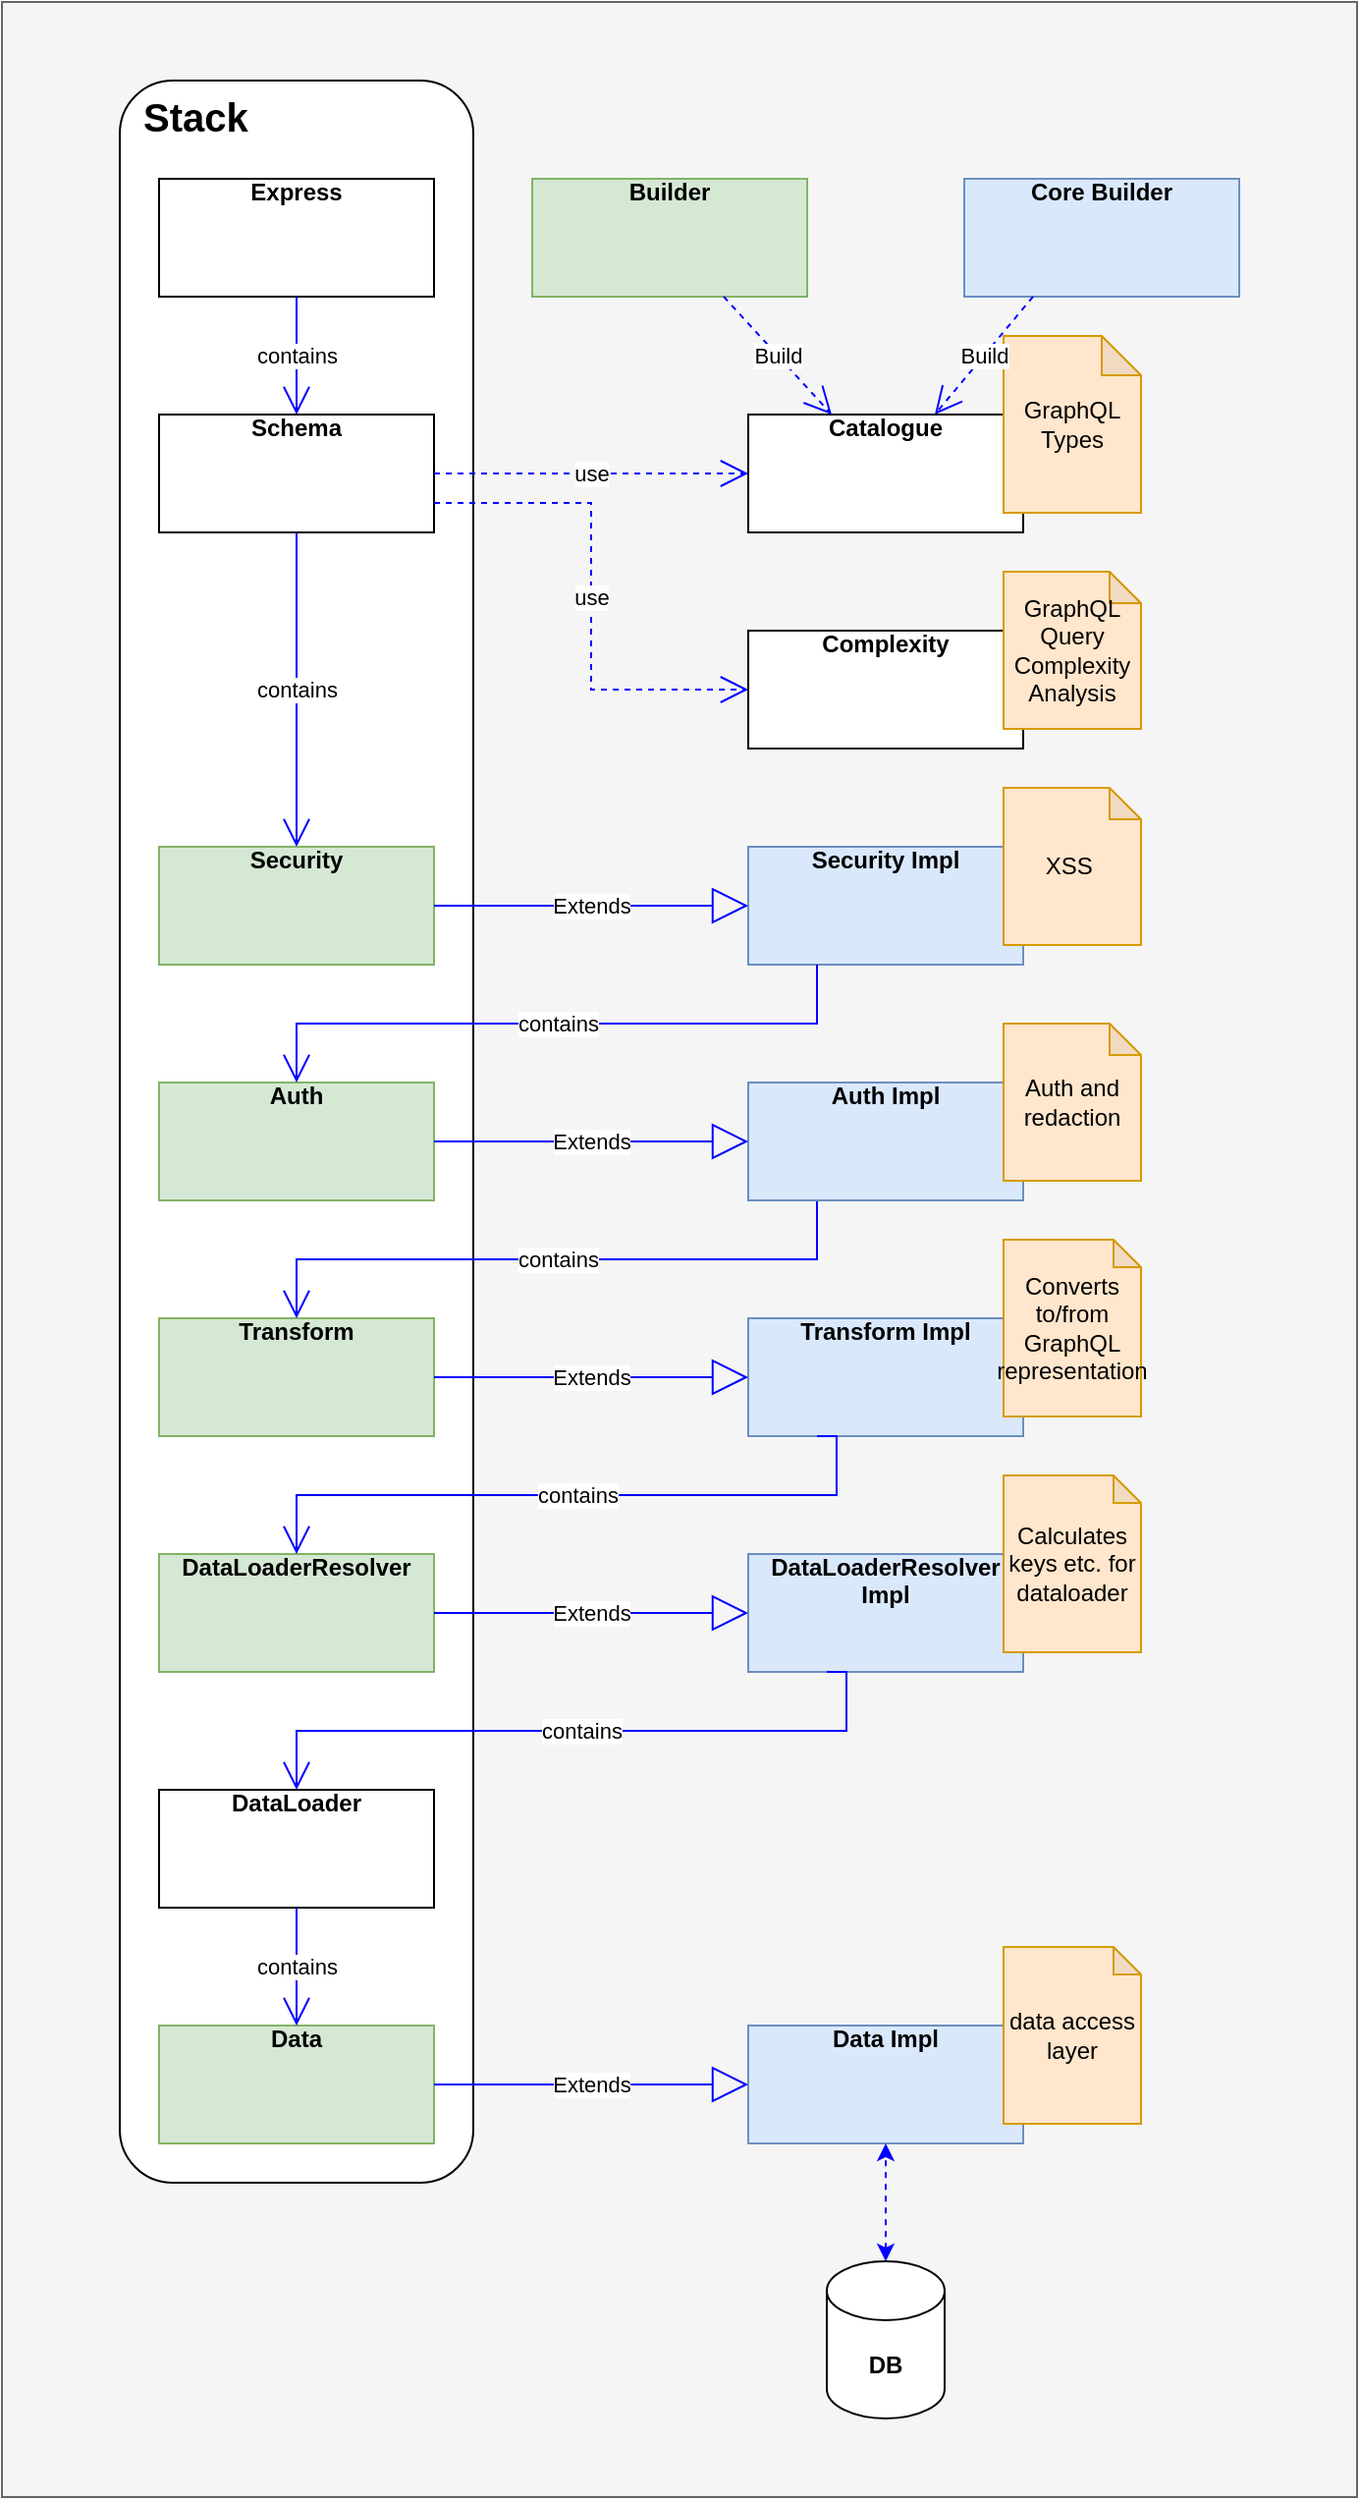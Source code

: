 <mxfile version="20.8.10" type="device"><diagram id="C5RBs43oDa-KdzZeNtuy" name="Page-1"><mxGraphModel dx="1114" dy="1027" grid="1" gridSize="10" guides="1" tooltips="1" connect="1" arrows="1" fold="1" page="1" pageScale="1" pageWidth="827" pageHeight="1169" math="0" shadow="0"><root><mxCell id="WIyWlLk6GJQsqaUBKTNV-0"/><mxCell id="WIyWlLk6GJQsqaUBKTNV-1" parent="WIyWlLk6GJQsqaUBKTNV-0"/><mxCell id="7QAtfv4EqFNvt3OJBSl3-8" value="" style="rounded=0;whiteSpace=wrap;html=1;fillColor=#f5f5f5;fontColor=#333333;strokeColor=#666666;" vertex="1" parent="WIyWlLk6GJQsqaUBKTNV-1"><mxGeometry x="50" y="10" width="690" height="1270" as="geometry"/></mxCell><mxCell id="LGRN5Na66WW0nMbIjG05-42" value="Stack" style="rounded=1;whiteSpace=wrap;html=1;verticalAlign=top;align=left;fontSize=20;spacingLeft=10;fontStyle=1" parent="WIyWlLk6GJQsqaUBKTNV-1" vertex="1"><mxGeometry x="110" y="50" width="180" height="1070" as="geometry"/></mxCell><mxCell id="LGRN5Na66WW0nMbIjG05-4" value="&lt;div align=&quot;center&quot;&gt;&lt;b&gt;Schema&lt;/b&gt;&lt;/div&gt;" style="verticalAlign=top;align=center;overflow=fill;fontSize=12;fontFamily=Helvetica;html=1;" parent="WIyWlLk6GJQsqaUBKTNV-1" vertex="1"><mxGeometry x="130" y="220" width="140" height="60" as="geometry"/></mxCell><mxCell id="LGRN5Na66WW0nMbIjG05-5" value="&lt;b&gt;Auth&lt;/b&gt;" style="verticalAlign=top;align=center;overflow=fill;fontSize=12;fontFamily=Helvetica;html=1;fillColor=#d5e8d4;strokeColor=#82b366;" parent="WIyWlLk6GJQsqaUBKTNV-1" vertex="1"><mxGeometry x="130" y="560" width="140" height="60" as="geometry"/></mxCell><mxCell id="LGRN5Na66WW0nMbIjG05-7" value="Catalogue" style="verticalAlign=top;align=center;overflow=fill;fontSize=12;fontFamily=Helvetica;html=1;fontStyle=1" parent="WIyWlLk6GJQsqaUBKTNV-1" vertex="1"><mxGeometry x="430" y="220" width="140" height="60" as="geometry"/></mxCell><mxCell id="LGRN5Na66WW0nMbIjG05-8" value="contains" style="endArrow=open;endFill=1;endSize=12;html=1;rounded=0;exitX=0.5;exitY=1;exitDx=0;exitDy=0;edgeStyle=orthogonalEdgeStyle;strokeColor=#0000FF;" parent="WIyWlLk6GJQsqaUBKTNV-1" source="LGRN5Na66WW0nMbIjG05-4" target="7QAtfv4EqFNvt3OJBSl3-0" edge="1"><mxGeometry width="160" relative="1" as="geometry"><mxPoint x="120" y="250" as="sourcePoint"/><mxPoint x="350" y="400" as="targetPoint"/></mxGeometry></mxCell><mxCell id="LGRN5Na66WW0nMbIjG05-9" value="Transform" style="verticalAlign=top;align=center;overflow=fill;fontSize=12;fontFamily=Helvetica;html=1;fontStyle=1;fillColor=#d5e8d4;strokeColor=#82b366;" parent="WIyWlLk6GJQsqaUBKTNV-1" vertex="1"><mxGeometry x="130" y="680" width="140" height="60" as="geometry"/></mxCell><mxCell id="LGRN5Na66WW0nMbIjG05-10" value="Express" style="verticalAlign=top;align=center;overflow=fill;fontSize=12;fontFamily=Helvetica;html=1;fontStyle=1" parent="WIyWlLk6GJQsqaUBKTNV-1" vertex="1"><mxGeometry x="130" y="100" width="140" height="60" as="geometry"/></mxCell><mxCell id="LGRN5Na66WW0nMbIjG05-11" value="contains" style="endArrow=open;endFill=1;endSize=12;html=1;rounded=0;strokeColor=#0000FF;" parent="WIyWlLk6GJQsqaUBKTNV-1" source="LGRN5Na66WW0nMbIjG05-10" target="LGRN5Na66WW0nMbIjG05-4" edge="1"><mxGeometry width="160" relative="1" as="geometry"><mxPoint x="210" y="290" as="sourcePoint"/><mxPoint x="200" y="220" as="targetPoint"/></mxGeometry></mxCell><mxCell id="LGRN5Na66WW0nMbIjG05-13" value="&lt;div&gt;GraphQL&lt;/div&gt;&lt;div&gt;Types&lt;br&gt;&lt;/div&gt;" style="shape=note;whiteSpace=wrap;html=1;backgroundOutline=1;darkOpacity=0.05;fillColor=#ffe6cc;strokeColor=#d79b00;size=20;" parent="WIyWlLk6GJQsqaUBKTNV-1" vertex="1"><mxGeometry x="560" y="180" width="70" height="90" as="geometry"/></mxCell><mxCell id="LGRN5Na66WW0nMbIjG05-14" value="contains" style="endArrow=open;endFill=1;endSize=12;html=1;rounded=0;exitX=0.25;exitY=1;exitDx=0;exitDy=0;edgeStyle=orthogonalEdgeStyle;strokeColor=#0000FF;" parent="WIyWlLk6GJQsqaUBKTNV-1" source="LGRN5Na66WW0nMbIjG05-16" target="LGRN5Na66WW0nMbIjG05-9" edge="1"><mxGeometry width="160" relative="1" as="geometry"><mxPoint x="199.5" y="620" as="sourcePoint"/><mxPoint x="199.5" y="680" as="targetPoint"/></mxGeometry></mxCell><mxCell id="LGRN5Na66WW0nMbIjG05-16" value="&lt;b&gt;Auth Impl&lt;/b&gt;" style="verticalAlign=top;align=center;overflow=fill;fontSize=12;fontFamily=Helvetica;html=1;fillColor=#dae8fc;strokeColor=#6c8ebf;" parent="WIyWlLk6GJQsqaUBKTNV-1" vertex="1"><mxGeometry x="430" y="560" width="140" height="60" as="geometry"/></mxCell><mxCell id="LGRN5Na66WW0nMbIjG05-17" value="Extends" style="endArrow=block;endSize=16;endFill=0;html=1;rounded=0;exitX=1;exitY=0.5;exitDx=0;exitDy=0;entryX=0;entryY=0.5;entryDx=0;entryDy=0;strokeColor=#0000FF;" parent="WIyWlLk6GJQsqaUBKTNV-1" source="LGRN5Na66WW0nMbIjG05-5" target="LGRN5Na66WW0nMbIjG05-16" edge="1"><mxGeometry width="160" relative="1" as="geometry"><mxPoint x="280" y="480" as="sourcePoint"/><mxPoint x="440" y="480" as="targetPoint"/></mxGeometry></mxCell><mxCell id="LGRN5Na66WW0nMbIjG05-15" value="&lt;div&gt;Auth and redaction&lt;br&gt;&lt;/div&gt;" style="shape=note;whiteSpace=wrap;html=1;backgroundOutline=1;darkOpacity=0.05;fillColor=#ffe6cc;strokeColor=#d79b00;size=16;" parent="WIyWlLk6GJQsqaUBKTNV-1" vertex="1"><mxGeometry x="560" y="530" width="70" height="80" as="geometry"/></mxCell><mxCell id="LGRN5Na66WW0nMbIjG05-18" value="Transform Impl" style="verticalAlign=top;align=center;overflow=fill;fontSize=12;fontFamily=Helvetica;html=1;fontStyle=1;fillColor=#dae8fc;strokeColor=#6c8ebf;" parent="WIyWlLk6GJQsqaUBKTNV-1" vertex="1"><mxGeometry x="430" y="680" width="140" height="60" as="geometry"/></mxCell><mxCell id="LGRN5Na66WW0nMbIjG05-19" value="Extends" style="endArrow=block;endSize=16;endFill=0;html=1;rounded=0;exitX=1;exitY=0.5;exitDx=0;exitDy=0;entryX=0;entryY=0.5;entryDx=0;entryDy=0;strokeColor=#0000FF;" parent="WIyWlLk6GJQsqaUBKTNV-1" source="LGRN5Na66WW0nMbIjG05-9" target="LGRN5Na66WW0nMbIjG05-18" edge="1"><mxGeometry width="160" relative="1" as="geometry"><mxPoint x="280" y="600" as="sourcePoint"/><mxPoint x="450" y="600" as="targetPoint"/></mxGeometry></mxCell><mxCell id="LGRN5Na66WW0nMbIjG05-20" value="&lt;div&gt;Converts to/from GraphQL representation&lt;br&gt;&lt;/div&gt;" style="shape=note;whiteSpace=wrap;html=1;backgroundOutline=1;darkOpacity=0.05;fillColor=#ffe6cc;strokeColor=#d79b00;size=14;" parent="WIyWlLk6GJQsqaUBKTNV-1" vertex="1"><mxGeometry x="560" y="640" width="70" height="90" as="geometry"/></mxCell><mxCell id="LGRN5Na66WW0nMbIjG05-21" value="use" style="endArrow=open;endFill=1;endSize=12;html=1;rounded=0;exitX=1;exitY=0.5;exitDx=0;exitDy=0;entryX=0;entryY=0.5;entryDx=0;entryDy=0;edgeStyle=orthogonalEdgeStyle;dashed=1;strokeColor=#0000FF;" parent="WIyWlLk6GJQsqaUBKTNV-1" source="LGRN5Na66WW0nMbIjG05-4" target="LGRN5Na66WW0nMbIjG05-7" edge="1"><mxGeometry width="160" relative="1" as="geometry"><mxPoint x="210" y="290" as="sourcePoint"/><mxPoint x="210" y="350" as="targetPoint"/></mxGeometry></mxCell><mxCell id="LGRN5Na66WW0nMbIjG05-22" value="Builder" style="verticalAlign=top;align=center;overflow=fill;fontSize=12;fontFamily=Helvetica;html=1;fontStyle=1;fillColor=#d5e8d4;strokeColor=#82b366;" parent="WIyWlLk6GJQsqaUBKTNV-1" vertex="1"><mxGeometry x="320" y="100" width="140" height="60" as="geometry"/></mxCell><mxCell id="LGRN5Na66WW0nMbIjG05-27" value="Build" style="endArrow=open;endSize=12;dashed=1;html=1;rounded=0;strokeColor=#0000FF;" parent="WIyWlLk6GJQsqaUBKTNV-1" source="LGRN5Na66WW0nMbIjG05-22" target="LGRN5Na66WW0nMbIjG05-7" edge="1"><mxGeometry width="160" relative="1" as="geometry"><mxPoint x="330" y="560" as="sourcePoint"/><mxPoint x="500" y="220" as="targetPoint"/></mxGeometry></mxCell><mxCell id="LGRN5Na66WW0nMbIjG05-28" value="DataLoaderResolver" style="verticalAlign=top;align=center;overflow=fill;fontSize=12;fontFamily=Helvetica;html=1;fontStyle=1;fillColor=#d5e8d4;strokeColor=#82b366;" parent="WIyWlLk6GJQsqaUBKTNV-1" vertex="1"><mxGeometry x="130" y="800" width="140" height="60" as="geometry"/></mxCell><mxCell id="LGRN5Na66WW0nMbIjG05-29" value="contains" style="endArrow=open;endFill=1;endSize=12;html=1;rounded=0;edgeStyle=orthogonalEdgeStyle;entryX=0.5;entryY=0;entryDx=0;entryDy=0;exitX=0.25;exitY=1;exitDx=0;exitDy=0;strokeColor=#0000FF;" parent="WIyWlLk6GJQsqaUBKTNV-1" source="LGRN5Na66WW0nMbIjG05-18" target="LGRN5Na66WW0nMbIjG05-28" edge="1"><mxGeometry width="160" relative="1" as="geometry"><mxPoint x="485" y="630" as="sourcePoint"/><mxPoint x="210" y="690" as="targetPoint"/><Array as="points"><mxPoint x="475" y="770"/><mxPoint x="200" y="770"/></Array></mxGeometry></mxCell><mxCell id="LGRN5Na66WW0nMbIjG05-30" value="&lt;div&gt;DataLoaderResolver&lt;/div&gt;&lt;div&gt;Impl&lt;br&gt;&lt;/div&gt;" style="verticalAlign=top;align=center;overflow=fill;fontSize=12;fontFamily=Helvetica;html=1;fontStyle=1;fillColor=#dae8fc;strokeColor=#6c8ebf;" parent="WIyWlLk6GJQsqaUBKTNV-1" vertex="1"><mxGeometry x="430" y="800" width="140" height="60" as="geometry"/></mxCell><mxCell id="LGRN5Na66WW0nMbIjG05-31" value="Extends" style="endArrow=block;endSize=16;endFill=0;html=1;rounded=0;exitX=1;exitY=0.5;exitDx=0;exitDy=0;entryX=0;entryY=0.5;entryDx=0;entryDy=0;strokeColor=#0000FF;" parent="WIyWlLk6GJQsqaUBKTNV-1" source="LGRN5Na66WW0nMbIjG05-28" target="LGRN5Na66WW0nMbIjG05-30" edge="1"><mxGeometry width="160" relative="1" as="geometry"><mxPoint x="280" y="720" as="sourcePoint"/><mxPoint x="450" y="720" as="targetPoint"/></mxGeometry></mxCell><mxCell id="LGRN5Na66WW0nMbIjG05-32" value="DataLoader" style="verticalAlign=top;align=center;overflow=fill;fontSize=12;fontFamily=Helvetica;html=1;fontStyle=1" parent="WIyWlLk6GJQsqaUBKTNV-1" vertex="1"><mxGeometry x="130" y="920" width="140" height="60" as="geometry"/></mxCell><mxCell id="LGRN5Na66WW0nMbIjG05-34" value="contains" style="endArrow=open;endFill=1;endSize=12;html=1;rounded=0;edgeStyle=orthogonalEdgeStyle;exitX=0.286;exitY=1;exitDx=0;exitDy=0;exitPerimeter=0;entryX=0.5;entryY=0;entryDx=0;entryDy=0;strokeColor=#0000FF;" parent="WIyWlLk6GJQsqaUBKTNV-1" source="LGRN5Na66WW0nMbIjG05-30" target="LGRN5Na66WW0nMbIjG05-32" edge="1"><mxGeometry width="160" relative="1" as="geometry"><mxPoint x="485" y="630" as="sourcePoint"/><mxPoint x="510" y="930" as="targetPoint"/><Array as="points"><mxPoint x="480" y="890"/><mxPoint x="200" y="890"/></Array></mxGeometry></mxCell><mxCell id="LGRN5Na66WW0nMbIjG05-35" value="Data" style="verticalAlign=top;align=center;overflow=fill;fontSize=12;fontFamily=Helvetica;html=1;fontStyle=1;fillColor=#d5e8d4;strokeColor=#82b366;" parent="WIyWlLk6GJQsqaUBKTNV-1" vertex="1"><mxGeometry x="130" y="1040" width="140" height="60" as="geometry"/></mxCell><mxCell id="LGRN5Na66WW0nMbIjG05-36" value="Data Impl" style="verticalAlign=top;align=center;overflow=fill;fontSize=12;fontFamily=Helvetica;html=1;fontStyle=1;fillColor=#dae8fc;strokeColor=#6c8ebf;" parent="WIyWlLk6GJQsqaUBKTNV-1" vertex="1"><mxGeometry x="430" y="1040" width="140" height="60" as="geometry"/></mxCell><mxCell id="LGRN5Na66WW0nMbIjG05-37" value="Extends" style="endArrow=block;endSize=16;endFill=0;html=1;rounded=0;exitX=1;exitY=0.5;exitDx=0;exitDy=0;entryX=0;entryY=0.5;entryDx=0;entryDy=0;strokeColor=#0000FF;" parent="WIyWlLk6GJQsqaUBKTNV-1" source="LGRN5Na66WW0nMbIjG05-35" target="LGRN5Na66WW0nMbIjG05-36" edge="1"><mxGeometry width="160" relative="1" as="geometry"><mxPoint x="280" y="840" as="sourcePoint"/><mxPoint x="450" y="840" as="targetPoint"/></mxGeometry></mxCell><mxCell id="LGRN5Na66WW0nMbIjG05-38" value="contains" style="endArrow=open;endFill=1;endSize=12;html=1;rounded=0;edgeStyle=orthogonalEdgeStyle;exitX=0.5;exitY=1;exitDx=0;exitDy=0;entryX=0.5;entryY=0;entryDx=0;entryDy=0;strokeColor=#0000FF;" parent="WIyWlLk6GJQsqaUBKTNV-1" source="LGRN5Na66WW0nMbIjG05-32" target="LGRN5Na66WW0nMbIjG05-35" edge="1"><mxGeometry width="160" relative="1" as="geometry"><mxPoint x="490.04" y="870" as="sourcePoint"/><mxPoint x="210" y="930" as="targetPoint"/><Array as="points"><mxPoint x="200" y="1000"/><mxPoint x="200" y="1000"/></Array></mxGeometry></mxCell><mxCell id="LGRN5Na66WW0nMbIjG05-39" value="Core Builder" style="verticalAlign=top;align=center;overflow=fill;fontSize=12;fontFamily=Helvetica;html=1;fontStyle=1;fillColor=#dae8fc;strokeColor=#6c8ebf;" parent="WIyWlLk6GJQsqaUBKTNV-1" vertex="1"><mxGeometry x="540" y="100" width="140" height="60" as="geometry"/></mxCell><mxCell id="LGRN5Na66WW0nMbIjG05-40" value="Build" style="endArrow=open;endSize=12;dashed=1;html=1;rounded=0;exitX=0.25;exitY=1;exitDx=0;exitDy=0;strokeColor=#0000FF;" parent="WIyWlLk6GJQsqaUBKTNV-1" source="LGRN5Na66WW0nMbIjG05-39" target="LGRN5Na66WW0nMbIjG05-7" edge="1"><mxGeometry width="160" relative="1" as="geometry"><mxPoint x="427.5" y="170" as="sourcePoint"/><mxPoint x="482.5" y="230" as="targetPoint"/></mxGeometry></mxCell><mxCell id="LGRN5Na66WW0nMbIjG05-43" value="DB" style="shape=cylinder3;whiteSpace=wrap;html=1;boundedLbl=1;backgroundOutline=1;size=15;fontSize=12;fontStyle=1" parent="WIyWlLk6GJQsqaUBKTNV-1" vertex="1"><mxGeometry x="470" y="1160" width="60" height="80" as="geometry"/></mxCell><mxCell id="LGRN5Na66WW0nMbIjG05-44" value="" style="endArrow=classic;startArrow=classic;html=1;rounded=0;dashed=1;fontSize=12;strokeColor=#0000FF;" parent="WIyWlLk6GJQsqaUBKTNV-1" source="LGRN5Na66WW0nMbIjG05-43" target="LGRN5Na66WW0nMbIjG05-36" edge="1"><mxGeometry width="50" height="50" relative="1" as="geometry"><mxPoint x="390" y="780" as="sourcePoint"/><mxPoint x="440" y="730" as="targetPoint"/></mxGeometry></mxCell><mxCell id="LGRN5Na66WW0nMbIjG05-45" value="&lt;div&gt;Calculates keys etc. for dataloader&lt;br&gt;&lt;/div&gt;" style="shape=note;whiteSpace=wrap;html=1;backgroundOutline=1;darkOpacity=0.05;fillColor=#ffe6cc;strokeColor=#d79b00;size=14;" parent="WIyWlLk6GJQsqaUBKTNV-1" vertex="1"><mxGeometry x="560" y="760" width="70" height="90" as="geometry"/></mxCell><mxCell id="LGRN5Na66WW0nMbIjG05-46" value="&lt;div&gt;data access layer&lt;br&gt;&lt;/div&gt;" style="shape=note;whiteSpace=wrap;html=1;backgroundOutline=1;darkOpacity=0.05;fillColor=#ffe6cc;strokeColor=#d79b00;size=14;" parent="WIyWlLk6GJQsqaUBKTNV-1" vertex="1"><mxGeometry x="560" y="1000" width="70" height="90" as="geometry"/></mxCell><mxCell id="7QAtfv4EqFNvt3OJBSl3-0" value="&lt;b&gt;Security&lt;/b&gt;" style="verticalAlign=top;align=center;overflow=fill;fontSize=12;fontFamily=Helvetica;html=1;fillColor=#d5e8d4;strokeColor=#82b366;" vertex="1" parent="WIyWlLk6GJQsqaUBKTNV-1"><mxGeometry x="130" y="440" width="140" height="60" as="geometry"/></mxCell><mxCell id="7QAtfv4EqFNvt3OJBSl3-1" value="&lt;b&gt;Security Impl&lt;br&gt;&lt;/b&gt;" style="verticalAlign=top;align=center;overflow=fill;fontSize=12;fontFamily=Helvetica;html=1;fillColor=#dae8fc;strokeColor=#6c8ebf;" vertex="1" parent="WIyWlLk6GJQsqaUBKTNV-1"><mxGeometry x="430" y="440" width="140" height="60" as="geometry"/></mxCell><mxCell id="7QAtfv4EqFNvt3OJBSl3-2" value="Extends" style="endArrow=block;endSize=16;endFill=0;html=1;rounded=0;entryX=0;entryY=0.5;entryDx=0;entryDy=0;exitX=1;exitY=0.5;exitDx=0;exitDy=0;strokeColor=#0000FF;" edge="1" parent="WIyWlLk6GJQsqaUBKTNV-1" source="7QAtfv4EqFNvt3OJBSl3-0" target="7QAtfv4EqFNvt3OJBSl3-1"><mxGeometry width="160" relative="1" as="geometry"><mxPoint x="280" y="600" as="sourcePoint"/><mxPoint x="450" y="600" as="targetPoint"/></mxGeometry></mxCell><mxCell id="7QAtfv4EqFNvt3OJBSl3-3" value="contains" style="endArrow=open;endFill=1;endSize=12;html=1;rounded=0;exitX=0.25;exitY=1;exitDx=0;exitDy=0;edgeStyle=orthogonalEdgeStyle;strokeColor=#0000FF;" edge="1" parent="WIyWlLk6GJQsqaUBKTNV-1" source="7QAtfv4EqFNvt3OJBSl3-1" target="LGRN5Na66WW0nMbIjG05-5"><mxGeometry width="160" relative="1" as="geometry"><mxPoint x="485" y="630" as="sourcePoint"/><mxPoint x="210" y="690" as="targetPoint"/></mxGeometry></mxCell><mxCell id="7QAtfv4EqFNvt3OJBSl3-4" value="&lt;div&gt;XSS&amp;nbsp;&lt;br&gt;&lt;/div&gt;" style="shape=note;whiteSpace=wrap;html=1;backgroundOutline=1;darkOpacity=0.05;fillColor=#ffe6cc;strokeColor=#d79b00;size=16;" vertex="1" parent="WIyWlLk6GJQsqaUBKTNV-1"><mxGeometry x="560" y="410" width="70" height="80" as="geometry"/></mxCell><mxCell id="7QAtfv4EqFNvt3OJBSl3-5" value="Complexity" style="verticalAlign=top;align=center;overflow=fill;fontSize=12;fontFamily=Helvetica;html=1;fontStyle=1" vertex="1" parent="WIyWlLk6GJQsqaUBKTNV-1"><mxGeometry x="430" y="330" width="140" height="60" as="geometry"/></mxCell><mxCell id="7QAtfv4EqFNvt3OJBSl3-6" value="use" style="endArrow=open;endFill=1;endSize=12;html=1;rounded=0;exitX=1;exitY=0.75;exitDx=0;exitDy=0;entryX=0;entryY=0.5;entryDx=0;entryDy=0;edgeStyle=orthogonalEdgeStyle;dashed=1;strokeColor=#0000FF;" edge="1" parent="WIyWlLk6GJQsqaUBKTNV-1" source="LGRN5Na66WW0nMbIjG05-4" target="7QAtfv4EqFNvt3OJBSl3-5"><mxGeometry width="160" relative="1" as="geometry"><mxPoint x="280" y="260" as="sourcePoint"/><mxPoint x="440" y="260" as="targetPoint"/></mxGeometry></mxCell><mxCell id="7QAtfv4EqFNvt3OJBSl3-7" value="&lt;div&gt;GraphQL&lt;br&gt;&lt;/div&gt;&lt;div&gt;Query&lt;/div&gt;&lt;div&gt;Complexity&lt;/div&gt;&lt;div&gt;Analysis&lt;/div&gt;" style="shape=note;whiteSpace=wrap;html=1;backgroundOutline=1;darkOpacity=0.05;fillColor=#ffe6cc;strokeColor=#d79b00;size=16;" vertex="1" parent="WIyWlLk6GJQsqaUBKTNV-1"><mxGeometry x="560" y="300" width="70" height="80" as="geometry"/></mxCell></root></mxGraphModel></diagram></mxfile>
